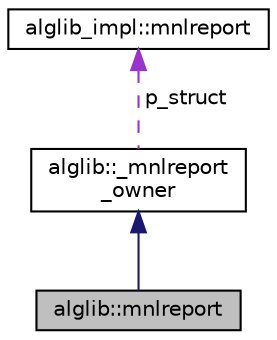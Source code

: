 digraph "alglib::mnlreport"
{
  edge [fontname="Helvetica",fontsize="10",labelfontname="Helvetica",labelfontsize="10"];
  node [fontname="Helvetica",fontsize="10",shape=record];
  Node2 [label="alglib::mnlreport",height=0.2,width=0.4,color="black", fillcolor="grey75", style="filled", fontcolor="black"];
  Node3 -> Node2 [dir="back",color="midnightblue",fontsize="10",style="solid",fontname="Helvetica"];
  Node3 [label="alglib::_mnlreport\l_owner",height=0.2,width=0.4,color="black", fillcolor="white", style="filled",URL="$classalglib_1_1__mnlreport__owner.html"];
  Node4 -> Node3 [dir="back",color="darkorchid3",fontsize="10",style="dashed",label=" p_struct" ,fontname="Helvetica"];
  Node4 [label="alglib_impl::mnlreport",height=0.2,width=0.4,color="black", fillcolor="white", style="filled",URL="$structalglib__impl_1_1mnlreport.html"];
}

